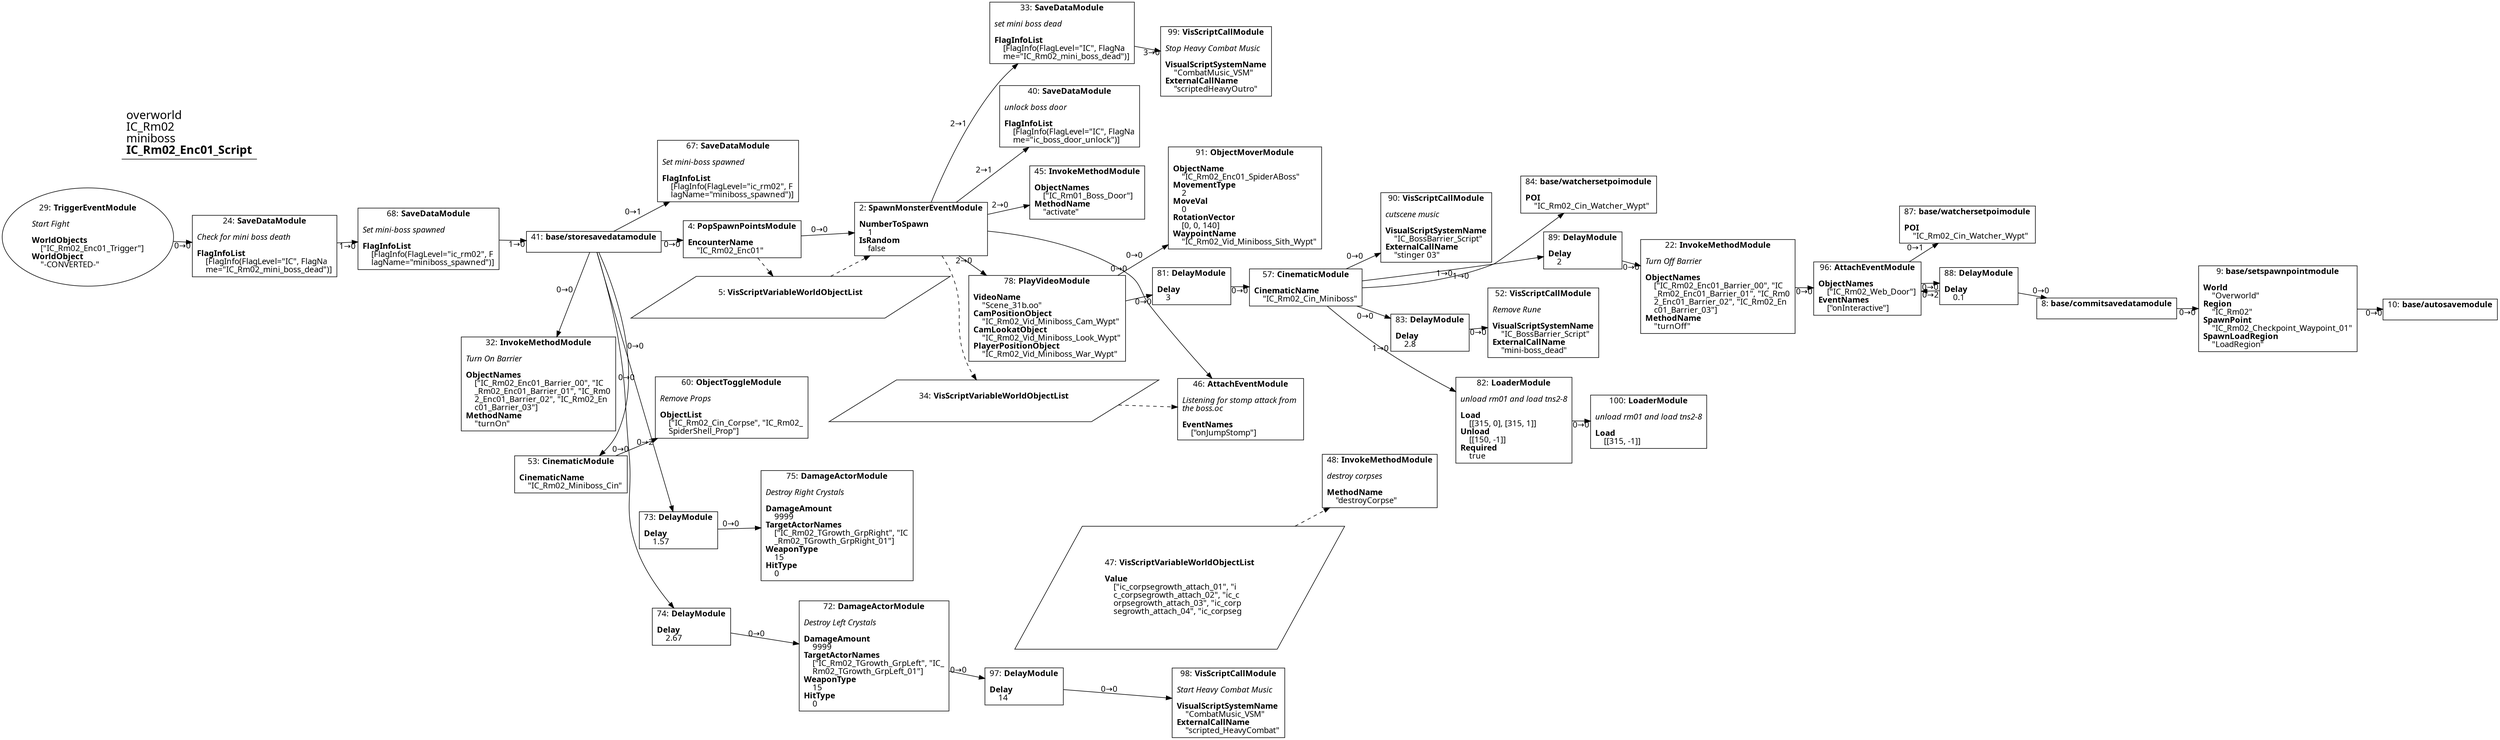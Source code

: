 digraph {
    layout = fdp;
    overlap = prism;
    sep = "+16";
    splines = spline;

    node [ shape = box ];

    graph [ fontname = "Segoe UI" ];
    node [ fontname = "Segoe UI" ];
    edge [ fontname = "Segoe UI" ];

    2 [ label = <2: <b>SpawnMonsterEventModule</b><br/><br/><b>NumberToSpawn</b><br align="left"/>    1<br align="left"/><b>IsRandom</b><br align="left"/>    false<br align="left"/>> ];
    2 [ pos = "0.883,-0.26700002!" ];
    2 -> 33 [ label = "2→1" ];
    2 -> 40 [ label = "2→1" ];
    2 -> 46 [ label = "0→0" ];
    2 -> 45 [ label = "2→0" ];
    2 -> 78 [ label = "2→0" ];
    5 -> 2 [ style = dashed ];
    2 -> 34 [ style = dashed ];

    4 [ label = <4: <b>PopSpawnPointsModule</b><br/><br/><b>EncounterName</b><br align="left"/>    &quot;IC_Rm02_Enc01&quot;<br align="left"/>> ];
    4 [ pos = "0.5,-0.26700002!" ];
    4 -> 2 [ label = "0→0" ];
    4 -> 5 [ style = dashed ];

    5 [ label = <5: <b>VisScriptVariableWorldObjectList</b><br/><br/>> ];
    5 [ shape = parallelogram ]
    5 [ pos = "0.68,-0.53300005!" ];

    8 [ label = <8: <b>base/commitsavedatamodule</b><br/><br/>> ];
    8 [ pos = "3.186,-0.33600003!" ];
    8 -> 9 [ label = "0→0" ];

    9 [ label = <9: <b>base/setspawnpointmodule</b><br/><br/><b>World</b><br align="left"/>    &quot;Overworld&quot;<br align="left"/><b>Region</b><br align="left"/>    &quot;IC_Rm02&quot;<br align="left"/><b>SpawnPoint</b><br align="left"/>    &quot;IC_Rm02_Checkpoint_Waypoint_01&quot;<br align="left"/><b>SpawnLoadRegion</b><br align="left"/>    &quot;LoadRegion&quot;<br align="left"/>> ];
    9 [ pos = "3.3990002,-0.33600003!" ];
    9 -> 10 [ label = "0→0" ];

    10 [ label = <10: <b>base/autosavemodule</b><br/><br/>> ];
    10 [ pos = "3.627,-0.33600003!" ];

    22 [ label = <22: <b>InvokeMethodModule</b><br/><br/><i>Turn Off Barrier<br align="left"/></i><br align="left"/><b>ObjectNames</b><br align="left"/>    [&quot;IC_Rm02_Enc01_Barrier_00&quot;, &quot;IC<br align="left"/>    _Rm02_Enc01_Barrier_01&quot;, &quot;IC_Rm0<br align="left"/>    2_Enc01_Barrier_02&quot;, &quot;IC_Rm02_En<br align="left"/>    c01_Barrier_03&quot;]<br align="left"/><b>MethodName</b><br align="left"/>    &quot;turnOff&quot;<br align="left"/>> ];
    22 [ pos = "2.5240002,-0.33600003!" ];
    22 -> 96 [ label = "0→0" ];

    24 [ label = <24: <b>SaveDataModule</b><br/><br/><i>Check for mini boss death<br align="left"/></i><br align="left"/><b>FlagInfoList</b><br align="left"/>    [FlagInfo(FlagLevel=&quot;IC&quot;, FlagNa<br align="left"/>    me=&quot;IC_Rm02_mini_boss_dead&quot;)]<br align="left"/>> ];
    24 [ pos = "-0.22700001,-0.22100002!" ];
    24 -> 68 [ label = "1→0" ];

    29 [ label = <29: <b>TriggerEventModule</b><br/><br/><i>Start Fight<br align="left"/></i><br align="left"/><b>WorldObjects</b><br align="left"/>    [&quot;IC_Rm02_Enc01_Trigger&quot;]<br align="left"/><b>WorldObject</b><br align="left"/>    &quot;-CONVERTED-&quot;<br align="left"/>> ];
    29 [ shape = oval ]
    29 [ pos = "-0.47200003,-0.22100002!" ];
    29 -> 24 [ label = "0→0" ];

    32 [ label = <32: <b>InvokeMethodModule</b><br/><br/><i>Turn On Barrier<br align="left"/></i><br align="left"/><b>ObjectNames</b><br align="left"/>    [&quot;IC_Rm02_Enc01_Barrier_00&quot;, &quot;IC<br align="left"/>    _Rm02_Enc01_Barrier_01&quot;, &quot;IC_Rm0<br align="left"/>    2_Enc01_Barrier_02&quot;, &quot;IC_Rm02_En<br align="left"/>    c01_Barrier_03&quot;]<br align="left"/><b>MethodName</b><br align="left"/>    &quot;turnOn&quot;<br align="left"/>> ];
    32 [ pos = "0.51600003,-0.708!" ];

    33 [ label = <33: <b>SaveDataModule</b><br/><br/><i>set mini boss dead<br align="left"/></i><br align="left"/><b>FlagInfoList</b><br align="left"/>    [FlagInfo(FlagLevel=&quot;IC&quot;, FlagNa<br align="left"/>    me=&quot;IC_Rm02_mini_boss_dead&quot;)]<br align="left"/>> ];
    33 [ pos = "1.391,0.2!" ];
    33 -> 99 [ label = "3→0" ];

    34 [ label = <34: <b>VisScriptVariableWorldObjectList</b><br/><br/>> ];
    34 [ shape = parallelogram ]
    34 [ pos = "1.1650001,-0.72900003!" ];

    40 [ label = <40: <b>SaveDataModule</b><br/><br/><i>unlock boss door<br align="left"/></i><br align="left"/><b>FlagInfoList</b><br align="left"/>    [FlagInfo(FlagLevel=&quot;IC&quot;, FlagNa<br align="left"/>    me=&quot;ic_boss_door_unlock&quot;)]<br align="left"/>> ];
    40 [ pos = "1.3920001,0.042000003!" ];

    41 [ label = <41: <b>base/storesavedatamodule</b><br/><br/>> ];
    41 [ pos = "0.23200001,-0.26700002!" ];
    41 -> 4 [ label = "0→0" ];
    41 -> 67 [ label = "0→1" ];
    41 -> 32 [ label = "0→0" ];
    41 -> 53 [ label = "0→0" ];
    41 -> 73 [ label = "0→0" ];
    41 -> 74 [ label = "0→0" ];

    45 [ label = <45: <b>InvokeMethodModule</b><br/><br/><b>ObjectNames</b><br align="left"/>    [&quot;IC_Rm01_Boss_Door&quot;]<br align="left"/><b>MethodName</b><br align="left"/>    &quot;activate&quot;<br align="left"/>> ];
    45 [ pos = "1.3920001,-0.093!" ];

    46 [ label = <46: <b>AttachEventModule</b><br/><br/><i>Listening for stomp attack from <br align="left"/>the boss.oc<br align="left"/></i><br align="left"/><b>EventNames</b><br align="left"/>    [&quot;onJumpStomp&quot;]<br align="left"/>> ];
    46 [ pos = "1.4150001,-0.67700005!" ];
    34 -> 46 [ style = dashed ];

    47 [ label = <47: <b>VisScriptVariableWorldObjectList</b><br/><br/><b>Value</b><br align="left"/>    [&quot;ic_corpsegrowth_attach_01&quot;, &quot;i<br align="left"/>    c_corpsegrowth_attach_02&quot;, &quot;ic_c<br align="left"/>    orpsegrowth_attach_03&quot;, &quot;ic_corp<br align="left"/>    segrowth_attach_04&quot;, &quot;ic_corpseg<br align="left"/>> ];
    47 [ shape = parallelogram ]
    47 [ pos = "1.595,-0.77300006!" ];

    48 [ label = <48: <b>InvokeMethodModule</b><br/><br/><i>destroy corpses<br align="left"/></i><br align="left"/><b>MethodName</b><br align="left"/>    &quot;destroyCorpse&quot;<br align="left"/>> ];
    48 [ pos = "1.802,-0.67700005!" ];
    47 -> 48 [ style = dashed ];

    52 [ label = <52: <b>VisScriptCallModule</b><br/><br/><i>Remove Rune<br align="left"/></i><br align="left"/><b>VisualScriptSystemName</b><br align="left"/>    &quot;IC_BossBarrier_Script&quot;<br align="left"/><b>ExternalCallName</b><br align="left"/>    &quot;mini-boss_dead&quot;<br align="left"/>> ];
    52 [ pos = "2.154,-0.407!" ];

    53 [ label = <53: <b>CinematicModule</b><br/><br/><b>CinematicName</b><br align="left"/>    &quot;IC_Rm02_Miniboss_Cin&quot;<br align="left"/>> ];
    53 [ pos = "0.51900005,-0.87900007!" ];
    53 -> 60 [ label = "0→2" ];

    57 [ label = <57: <b>CinematicModule</b><br/><br/><b>CinematicName</b><br align="left"/>    &quot;IC_Rm02_Cin_Miniboss&quot;<br align="left"/>> ];
    57 [ pos = "1.7520001,-0.31300002!" ];
    57 -> 82 [ label = "1→0" ];
    57 -> 90 [ label = "0→0" ];
    57 -> 83 [ label = "0→0" ];
    57 -> 84 [ label = "1→0" ];
    57 -> 89 [ label = "1→0" ];

    60 [ label = <60: <b>ObjectToggleModule</b><br/><br/><i>Remove Props<br align="left"/></i><br align="left"/><b>ObjectList</b><br align="left"/>    [&quot;IC_Rm02_Cin_Corpse&quot;, &quot;IC_Rm02_<br align="left"/>    SpiderShell_Prop&quot;]<br align="left"/>> ];
    60 [ pos = "0.76500005,-0.83300006!" ];

    67 [ label = <67: <b>SaveDataModule</b><br/><br/><i>Set mini-boss spawned<br align="left"/></i><br align="left"/><b>FlagInfoList</b><br align="left"/>    [FlagInfo(FlagLevel=&quot;ic_rm02&quot;, F<br align="left"/>    lagName=&quot;miniboss_spawned&quot;)]<br align="left"/>> ];
    67 [ pos = "0.5,-0.11400001!" ];

    68 [ label = <68: <b>SaveDataModule</b><br/><br/><i>Set mini-boss spawned<br align="left"/></i><br align="left"/><b>FlagInfoList</b><br align="left"/>    [FlagInfo(FlagLevel=&quot;ic_rm02&quot;, F<br align="left"/>    lagName=&quot;miniboss_spawned&quot;)]<br align="left"/>> ];
    68 [ pos = "0.008,-0.24400002!" ];
    68 -> 41 [ label = "1→0" ];

    72 [ label = <72: <b>DamageActorModule</b><br/><br/><i>Destroy Left Crystals<br align="left"/></i><br align="left"/><b>DamageAmount</b><br align="left"/>    9999<br align="left"/><b>TargetActorNames</b><br align="left"/>    [&quot;IC_Rm02_TGrowth_GrpLeft&quot;, &quot;IC_<br align="left"/>    Rm02_TGrowth_GrpLeft_01&quot;]<br align="left"/><b>WeaponType</b><br align="left"/>    15<br align="left"/><b>HitType</b><br align="left"/>    0<br align="left"/>> ];
    72 [ pos = "0.768,-1.2340001!" ];
    72 -> 97 [ label = "0→0" ];

    73 [ label = <73: <b>DelayModule</b><br/><br/><b>Delay</b><br align="left"/>    1.57<br align="left"/>> ];
    73 [ pos = "0.521,-1.0480001!" ];
    73 -> 75 [ label = "0→0" ];

    74 [ label = <74: <b>DelayModule</b><br/><br/><b>Delay</b><br align="left"/>    2.67<br align="left"/>> ];
    74 [ pos = "0.522,-1.2340001!" ];
    74 -> 72 [ label = "0→0" ];

    75 [ label = <75: <b>DamageActorModule</b><br/><br/><i>Destroy Right Crystals<br align="left"/></i><br align="left"/><b>DamageAmount</b><br align="left"/>    9999<br align="left"/><b>TargetActorNames</b><br align="left"/>    [&quot;IC_Rm02_TGrowth_GrpRight&quot;, &quot;IC<br align="left"/>    _Rm02_TGrowth_GrpRight_01&quot;]<br align="left"/><b>WeaponType</b><br align="left"/>    15<br align="left"/><b>HitType</b><br align="left"/>    0<br align="left"/>> ];
    75 [ pos = "0.76600003,-1.0480001!" ];

    78 [ label = <78: <b>PlayVideoModule</b><br/><br/><b>VideoName</b><br align="left"/>    &quot;Scene_31b.oo&quot;<br align="left"/><b>CamPositionObject</b><br align="left"/>    &quot;IC_Rm02_Vid_Miniboss_Cam_Wypt&quot;<br align="left"/><b>CamLookatObject</b><br align="left"/>    &quot;IC_Rm02_Vid_Miniboss_Look_Wypt&quot;<br align="left"/><b>PlayerPositionObject</b><br align="left"/>    &quot;IC_Rm02_Vid_Miniboss_War_Wypt&quot;<br align="left"/>> ];
    78 [ pos = "1.2770001,-0.36800003!" ];
    78 -> 91 [ label = "0→0" ];
    78 -> 81 [ label = "0→0" ];

    81 [ label = <81: <b>DelayModule</b><br/><br/><b>Delay</b><br align="left"/>    3<br align="left"/>> ];
    81 [ pos = "1.5380001,-0.31300002!" ];
    81 -> 57 [ label = "0→0" ];

    82 [ label = <82: <b>LoaderModule</b><br/><br/><i>unload rm01 and load tns2-8<br align="left"/></i><br align="left"/><b>Load</b><br align="left"/>    [[315, 0], [315, 1]]<br align="left"/><b>Unload</b><br align="left"/>    [[150, -1]]<br align="left"/><b>Required</b><br align="left"/>    true<br align="left"/>> ];
    82 [ pos = "1.9770001,-0.614!" ];
    82 -> 100 [ label = "0→0" ];

    83 [ label = <83: <b>DelayModule</b><br/><br/><b>Delay</b><br align="left"/>    2.8<br align="left"/>> ];
    83 [ pos = "1.978,-0.407!" ];
    83 -> 52 [ label = "0→0" ];

    84 [ label = <84: <b>base/watchersetpoimodule</b><br/><br/><b>POI</b><br align="left"/>    &quot;IC_Rm02_Cin_Watcher_Wypt&quot;<br align="left"/>> ];
    84 [ pos = "2.322,-0.19600001!" ];

    87 [ label = <87: <b>base/watchersetpoimodule</b><br/><br/><b>POI</b><br align="left"/>    &quot;IC_Rm02_Cin_Watcher_Wypt&quot;<br align="left"/>> ];
    87 [ pos = "2.9800003,-0.21200001!" ];

    88 [ label = <88: <b>DelayModule</b><br/><br/><b>Delay</b><br align="left"/>    0.1<br align="left"/>> ];
    88 [ pos = "2.9800003,-0.33600003!" ];
    88 -> 8 [ label = "0→0" ];
    88 -> 96 [ label = "0→2" ];

    89 [ label = <89: <b>DelayModule</b><br/><br/><b>Delay</b><br align="left"/>    2<br align="left"/>> ];
    89 [ pos = "2.318,-0.33600003!" ];
    89 -> 22 [ label = "0→0" ];

    90 [ label = <90: <b>VisScriptCallModule</b><br/><br/><i>cutscene music<br align="left"/></i><br align="left"/><b>VisualScriptSystemName</b><br align="left"/>    &quot;IC_BossBarrier_Script&quot;<br align="left"/><b>ExternalCallName</b><br align="left"/>    &quot;stinger 03&quot;<br align="left"/>> ];
    90 [ pos = "1.9900001,-0.25100002!" ];

    91 [ label = <91: <b>ObjectMoverModule</b><br/><br/><b>ObjectName</b><br align="left"/>    &quot;IC_Rm02_Enc01_SpiderABoss&quot;<br align="left"/><b>MovementType</b><br align="left"/>    2<br align="left"/><b>MoveVal</b><br align="left"/>    0<br align="left"/><b>RotationVector</b><br align="left"/>    [0, 0, 140]<br align="left"/><b>WaypointName</b><br align="left"/>    &quot;IC_Rm02_Vid_Miniboss_Sith_Wypt&quot;<br align="left"/>> ];
    91 [ pos = "1.6220001,-0.143!" ];

    96 [ label = <96: <b>AttachEventModule</b><br/><br/><b>ObjectNames</b><br align="left"/>    [&quot;IC_Rm02_Web_Door&quot;]<br align="left"/><b>EventNames</b><br align="left"/>    [&quot;onInteractive&quot;]<br align="left"/>> ];
    96 [ pos = "2.749,-0.33600003!" ];
    96 -> 87 [ label = "0→1" ];
    96 -> 88 [ label = "0→0" ];

    97 [ label = <97: <b>DelayModule</b><br/><br/><b>Delay</b><br align="left"/>    14<br align="left"/>> ];
    97 [ pos = "1.0090001,-1.2340001!" ];
    97 -> 98 [ label = "0→0" ];

    98 [ label = <98: <b>VisScriptCallModule</b><br/><br/><i>Start Heavy Combat Music<br align="left"/></i><br align="left"/><b>VisualScriptSystemName</b><br align="left"/>    &quot;CombatMusic_VSM&quot;<br align="left"/><b>ExternalCallName</b><br align="left"/>    &quot;scripted_HeavyCombat&quot;<br align="left"/>> ];
    98 [ pos = "1.213,-1.2340001!" ];

    99 [ label = <99: <b>VisScriptCallModule</b><br/><br/><i>Stop Heavy Combat Music<br align="left"/></i><br align="left"/><b>VisualScriptSystemName</b><br align="left"/>    &quot;CombatMusic_VSM&quot;<br align="left"/><b>ExternalCallName</b><br align="left"/>    &quot;scriptedHeavyOutro&quot;<br align="left"/>> ];
    99 [ pos = "1.626,0.15400001!" ];

    100 [ label = <100: <b>LoaderModule</b><br/><br/><i>unload rm01 and load tns2-8<br align="left"/></i><br align="left"/><b>Load</b><br align="left"/>    [[315, -1]]<br align="left"/>> ];
    100 [ pos = "2.243,-0.614!" ];

    title [ pos = "-0.47300002,0.201!" ];
    title [ shape = underline ];
    title [ label = <<font point-size="20">overworld<br align="left"/>IC_Rm02<br align="left"/>miniboss<br align="left"/><b>IC_Rm02_Enc01_Script</b><br align="left"/></font>> ];
}

